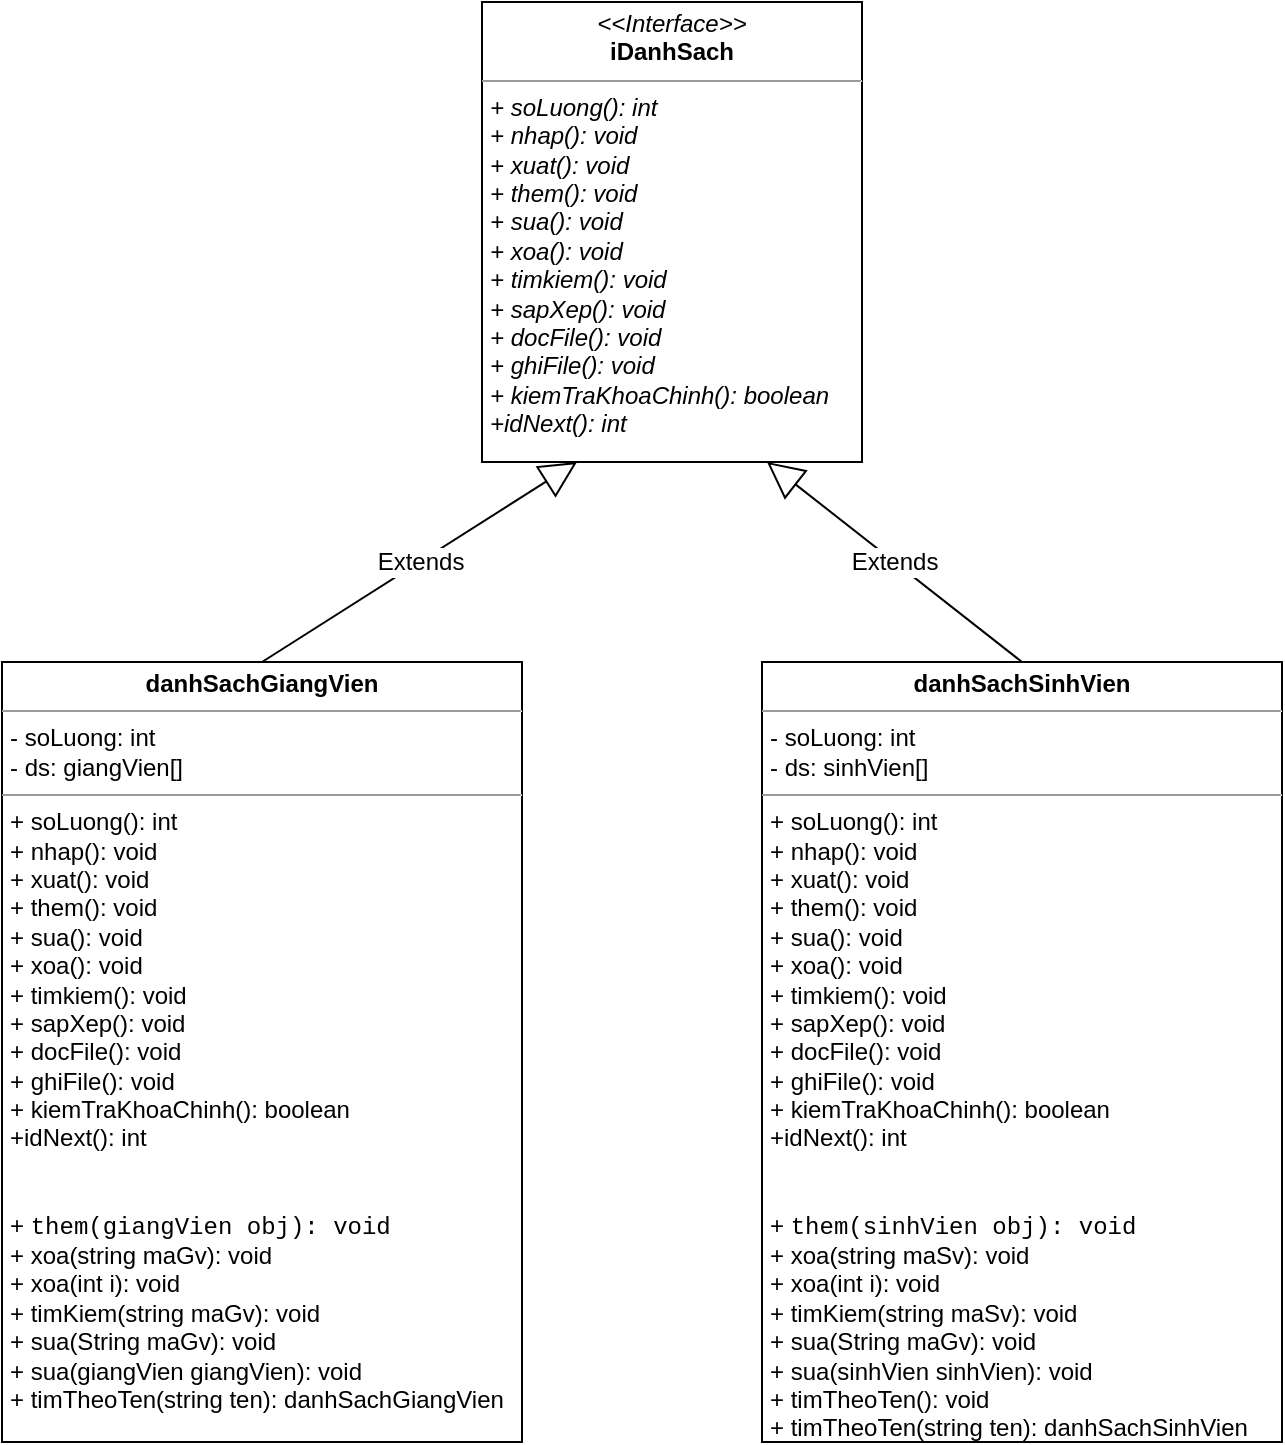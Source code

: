 <mxfile version="15.8.7" type="device"><diagram id="qqxUWPKRjkcBOW52JQlP" name="Page-1"><mxGraphModel dx="1483" dy="770" grid="1" gridSize="10" guides="1" tooltips="1" connect="1" arrows="1" fold="1" page="1" pageScale="1" pageWidth="827" pageHeight="1169" math="0" shadow="0"><root><mxCell id="0"/><mxCell id="1" parent="0"/><mxCell id="k54fsd-OHodjrJWRwd5a-2" value="&lt;p style=&quot;margin: 0px ; margin-top: 4px ; text-align: center&quot;&gt;&lt;i&gt;&amp;lt;&amp;lt;Interface&amp;gt;&amp;gt;&lt;/i&gt;&lt;br&gt;&lt;b&gt;iDanhSach&lt;/b&gt;&lt;/p&gt;&lt;hr size=&quot;1&quot;&gt;&lt;p style=&quot;margin: 0px ; margin-left: 4px&quot;&gt;&lt;i&gt;+ soLuong(): int&lt;br&gt;+ nhap(): void&lt;/i&gt;&lt;/p&gt;&lt;p style=&quot;margin: 0px ; margin-left: 4px&quot;&gt;&lt;i&gt;+ xuat(): void&lt;/i&gt;&lt;/p&gt;&lt;p style=&quot;margin: 0px ; margin-left: 4px&quot;&gt;&lt;i&gt;+ them(): void&lt;/i&gt;&lt;/p&gt;&lt;p style=&quot;margin: 0px ; margin-left: 4px&quot;&gt;&lt;i&gt;+ sua(): void&lt;/i&gt;&lt;/p&gt;&lt;p style=&quot;margin: 0px ; margin-left: 4px&quot;&gt;&lt;i&gt;+ xoa(): void&lt;/i&gt;&lt;/p&gt;&lt;p style=&quot;margin: 0px ; margin-left: 4px&quot;&gt;&lt;i&gt;+ timkiem(): void&lt;/i&gt;&lt;/p&gt;&lt;p style=&quot;margin: 0px ; margin-left: 4px&quot;&gt;&lt;i&gt;+ sapXep(): void&lt;/i&gt;&lt;/p&gt;&lt;p style=&quot;margin: 0px ; margin-left: 4px&quot;&gt;&lt;i&gt;+ docFile(): void&lt;/i&gt;&lt;/p&gt;&lt;p style=&quot;margin: 0px ; margin-left: 4px&quot;&gt;&lt;i&gt;+ ghiFile(): void&lt;/i&gt;&lt;/p&gt;&lt;p style=&quot;margin: 0px ; margin-left: 4px&quot;&gt;&lt;i&gt;+ kiemTraKhoaChinh(): boolean&lt;/i&gt;&lt;/p&gt;&lt;p style=&quot;margin: 0px ; margin-left: 4px&quot;&gt;&lt;i&gt;+idNext(): int&lt;/i&gt;&lt;/p&gt;&lt;p style=&quot;margin: 0px ; margin-left: 4px&quot;&gt;&lt;br&gt;&lt;/p&gt;" style="verticalAlign=top;align=left;overflow=fill;fontSize=12;fontFamily=Helvetica;html=1;" vertex="1" parent="1"><mxGeometry x="350" y="40" width="190" height="230" as="geometry"/></mxCell><mxCell id="k54fsd-OHodjrJWRwd5a-3" value="&lt;p style=&quot;margin: 0px ; margin-top: 4px ; text-align: center&quot;&gt;&lt;b&gt;danhSachGiangVien&lt;/b&gt;&lt;/p&gt;&lt;hr size=&quot;1&quot;&gt;&lt;p style=&quot;margin: 0px ; margin-left: 4px&quot;&gt;- soLuong: int&lt;/p&gt;&lt;p style=&quot;margin: 0px ; margin-left: 4px&quot;&gt;- ds: giangVien[]&lt;/p&gt;&lt;hr size=&quot;1&quot;&gt;&lt;p style=&quot;margin: 0px ; margin-left: 4px&quot;&gt;&lt;span&gt;+ soLuong(): int&lt;/span&gt;&lt;/p&gt;&lt;p style=&quot;margin: 0px 0px 0px 4px&quot;&gt;+ nhap(): void&lt;/p&gt;&lt;p style=&quot;margin: 0px 0px 0px 4px&quot;&gt;+ xuat(): void&lt;/p&gt;&lt;p style=&quot;margin: 0px 0px 0px 4px&quot;&gt;+ them(): void&lt;/p&gt;&lt;p style=&quot;margin: 0px 0px 0px 4px&quot;&gt;+ sua(): void&lt;/p&gt;&lt;p style=&quot;margin: 0px 0px 0px 4px&quot;&gt;+ xoa(): void&lt;/p&gt;&lt;p style=&quot;margin: 0px 0px 0px 4px&quot;&gt;+ timkiem(): void&lt;/p&gt;&lt;p style=&quot;margin: 0px 0px 0px 4px&quot;&gt;+ sapXep(): void&lt;/p&gt;&lt;p style=&quot;margin: 0px 0px 0px 4px&quot;&gt;+ docFile(): void&lt;/p&gt;&lt;p style=&quot;margin: 0px 0px 0px 4px&quot;&gt;+ ghiFile(): void&lt;/p&gt;&lt;p style=&quot;margin: 0px 0px 0px 4px&quot;&gt;+ kiemTraKhoaChinh(): boolean&lt;/p&gt;&lt;p style=&quot;margin: 0px 0px 0px 4px&quot;&gt;+idNext(): int&lt;/p&gt;&lt;p style=&quot;margin: 0px 0px 0px 4px&quot;&gt;&lt;br&gt;&lt;/p&gt;&lt;p style=&quot;margin: 0px 0px 0px 4px&quot;&gt;&lt;br&gt;&lt;/p&gt;&lt;p style=&quot;margin: 0px 0px 0px 4px&quot;&gt;+&amp;nbsp;&lt;span style=&quot;font-family: &amp;#34;consolas&amp;#34; , &amp;#34;courier new&amp;#34; , monospace&quot;&gt;them(giangVien obj): void&lt;/span&gt;&lt;/p&gt;&lt;p style=&quot;margin: 0px 0px 0px 4px&quot;&gt;+ xoa(string maGv): void&lt;/p&gt;&lt;p style=&quot;margin: 0px 0px 0px 4px&quot;&gt;+ xoa(int i): void&lt;/p&gt;&lt;p style=&quot;margin: 0px 0px 0px 4px&quot;&gt;+ timKiem(string maGv): void&amp;nbsp;&lt;/p&gt;&lt;p style=&quot;margin: 0px 0px 0px 4px&quot;&gt;+ sua(String maGv): void&lt;/p&gt;&lt;p style=&quot;margin: 0px 0px 0px 4px&quot;&gt;+ sua(giangVien giangVien): void&lt;/p&gt;&lt;p style=&quot;margin: 0px 0px 0px 4px&quot;&gt;+ timTheoTen(string ten): danhSachGiangVien&lt;/p&gt;" style="verticalAlign=top;align=left;overflow=fill;fontSize=12;fontFamily=Helvetica;html=1;" vertex="1" parent="1"><mxGeometry x="110" y="370" width="260" height="390" as="geometry"/></mxCell><mxCell id="k54fsd-OHodjrJWRwd5a-4" value="&lt;p style=&quot;margin: 0px ; margin-top: 4px ; text-align: center&quot;&gt;&lt;b&gt;danhSachSinhVien&lt;/b&gt;&lt;/p&gt;&lt;hr size=&quot;1&quot;&gt;&lt;p style=&quot;margin: 0px ; margin-left: 4px&quot;&gt;- soLuong: int&lt;/p&gt;&lt;p style=&quot;margin: 0px ; margin-left: 4px&quot;&gt;- ds: sinhVien[]&lt;/p&gt;&lt;hr size=&quot;1&quot;&gt;&lt;p style=&quot;margin: 0px ; margin-left: 4px&quot;&gt;&lt;span&gt;+ soLuong(): int&lt;/span&gt;&lt;/p&gt;&lt;p style=&quot;margin: 0px 0px 0px 4px&quot;&gt;+ nhap(): void&lt;/p&gt;&lt;p style=&quot;margin: 0px 0px 0px 4px&quot;&gt;+ xuat(): void&lt;/p&gt;&lt;p style=&quot;margin: 0px 0px 0px 4px&quot;&gt;+ them(): void&lt;/p&gt;&lt;p style=&quot;margin: 0px 0px 0px 4px&quot;&gt;+ sua(): void&lt;/p&gt;&lt;p style=&quot;margin: 0px 0px 0px 4px&quot;&gt;+ xoa(): void&lt;/p&gt;&lt;p style=&quot;margin: 0px 0px 0px 4px&quot;&gt;+ timkiem(): void&lt;/p&gt;&lt;p style=&quot;margin: 0px 0px 0px 4px&quot;&gt;+ sapXep(): void&lt;/p&gt;&lt;p style=&quot;margin: 0px 0px 0px 4px&quot;&gt;+ docFile(): void&lt;/p&gt;&lt;p style=&quot;margin: 0px 0px 0px 4px&quot;&gt;+ ghiFile(): void&lt;/p&gt;&lt;p style=&quot;margin: 0px 0px 0px 4px&quot;&gt;+ kiemTraKhoaChinh(): boolean&lt;/p&gt;&lt;p style=&quot;margin: 0px 0px 0px 4px&quot;&gt;+idNext(): int&lt;/p&gt;&lt;p style=&quot;margin: 0px 0px 0px 4px&quot;&gt;&lt;br&gt;&lt;/p&gt;&lt;p style=&quot;margin: 0px 0px 0px 4px&quot;&gt;&lt;br&gt;&lt;/p&gt;&lt;p style=&quot;margin: 0px 0px 0px 4px&quot;&gt;+&amp;nbsp;&lt;span style=&quot;font-family: &amp;#34;consolas&amp;#34; , &amp;#34;courier new&amp;#34; , monospace&quot;&gt;them(sinhVien obj): void&lt;/span&gt;&lt;/p&gt;&lt;p style=&quot;margin: 0px 0px 0px 4px&quot;&gt;+ xoa(string maSv): void&lt;/p&gt;&lt;p style=&quot;margin: 0px 0px 0px 4px&quot;&gt;+ xoa(int i): void&lt;/p&gt;&lt;p style=&quot;margin: 0px 0px 0px 4px&quot;&gt;+ timKiem(string maSv): void&amp;nbsp;&lt;/p&gt;&lt;p style=&quot;margin: 0px 0px 0px 4px&quot;&gt;+ sua(String maGv): void&lt;/p&gt;&lt;p style=&quot;margin: 0px 0px 0px 4px&quot;&gt;+ sua(sinhVien sinhVien): void&lt;/p&gt;&lt;p style=&quot;margin: 0px 0px 0px 4px&quot;&gt;+ timTheoTen(): void&lt;/p&gt;&lt;p style=&quot;margin: 0px 0px 0px 4px&quot;&gt;+ timTheoTen(string ten): danhSachSinhVien&lt;/p&gt;" style="verticalAlign=top;align=left;overflow=fill;fontSize=12;fontFamily=Helvetica;html=1;" vertex="1" parent="1"><mxGeometry x="490" y="370" width="260" height="390" as="geometry"/></mxCell><mxCell id="k54fsd-OHodjrJWRwd5a-5" value="Extends" style="endArrow=block;endSize=16;endFill=0;html=1;rounded=0;fontSize=12;fontColor=#000000;exitX=0.5;exitY=0;exitDx=0;exitDy=0;entryX=0.25;entryY=1;entryDx=0;entryDy=0;" edge="1" parent="1" source="k54fsd-OHodjrJWRwd5a-3" target="k54fsd-OHodjrJWRwd5a-2"><mxGeometry width="160" relative="1" as="geometry"><mxPoint x="470" y="410" as="sourcePoint"/><mxPoint x="630" y="410" as="targetPoint"/></mxGeometry></mxCell><mxCell id="k54fsd-OHodjrJWRwd5a-6" value="Extends" style="endArrow=block;endSize=16;endFill=0;html=1;rounded=0;fontSize=12;fontColor=#000000;exitX=0.5;exitY=0;exitDx=0;exitDy=0;entryX=0.75;entryY=1;entryDx=0;entryDy=0;" edge="1" parent="1" source="k54fsd-OHodjrJWRwd5a-4" target="k54fsd-OHodjrJWRwd5a-2"><mxGeometry width="160" relative="1" as="geometry"><mxPoint x="470" y="410" as="sourcePoint"/><mxPoint x="630" y="410" as="targetPoint"/></mxGeometry></mxCell></root></mxGraphModel></diagram></mxfile>